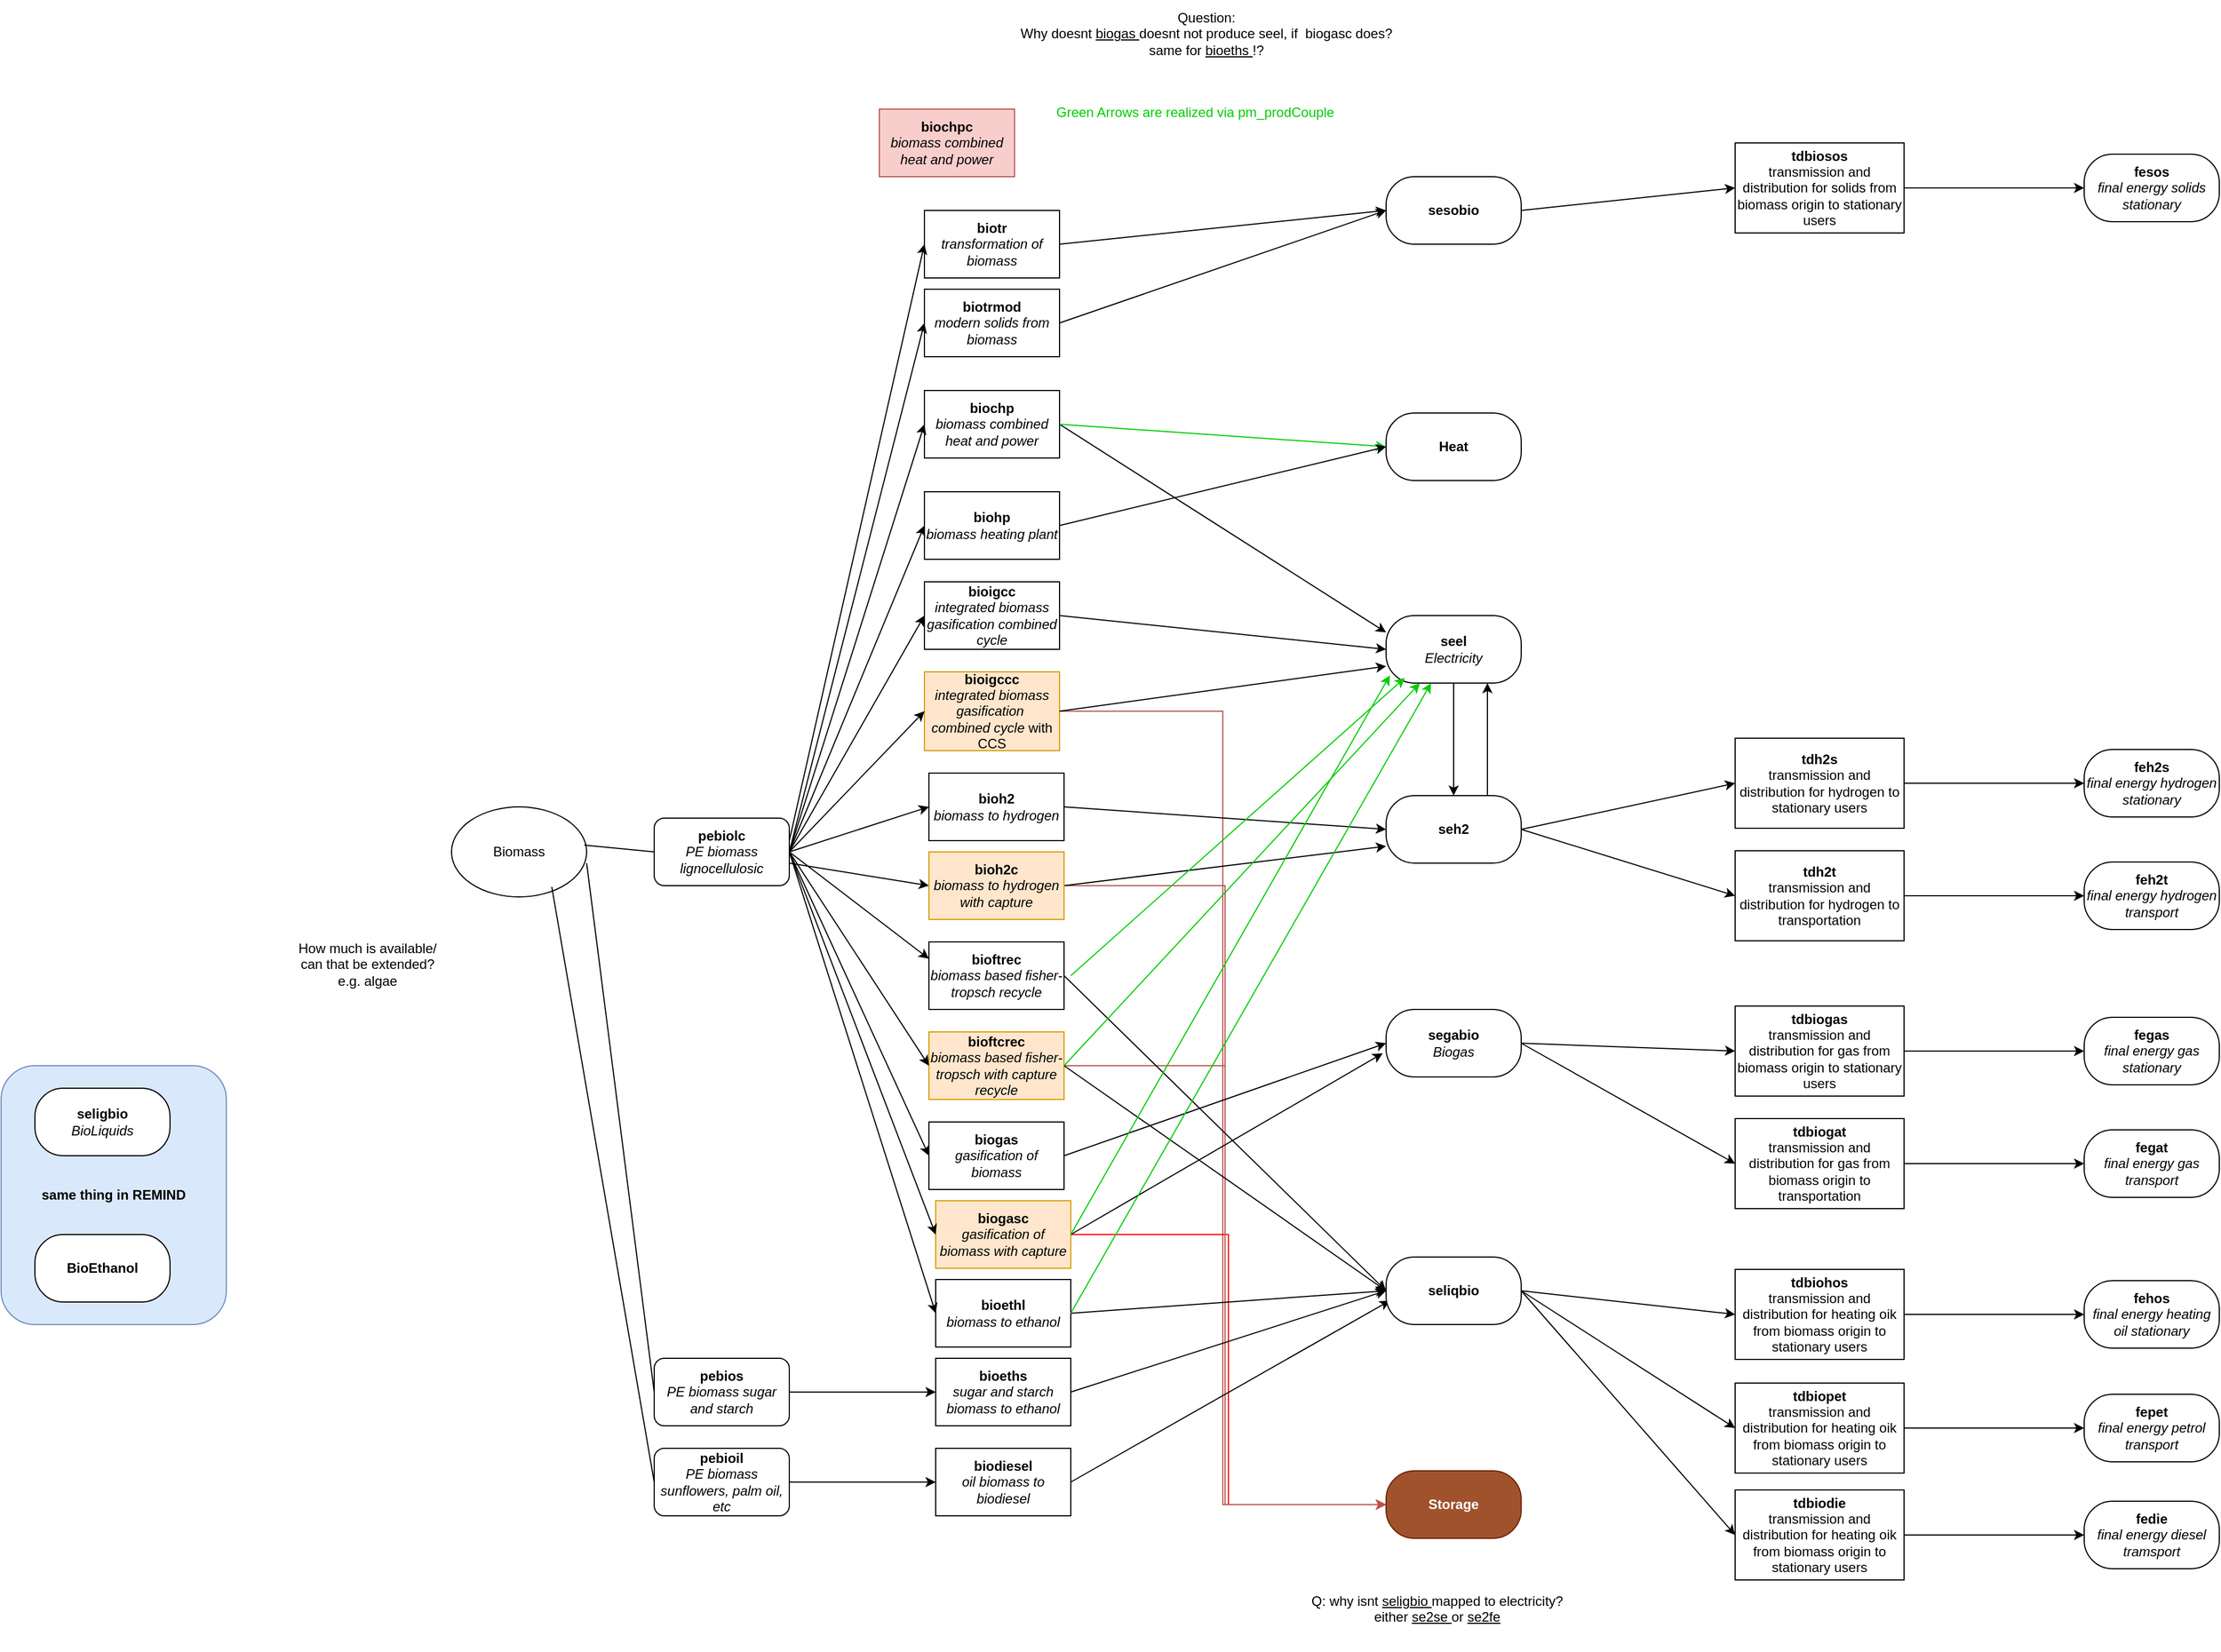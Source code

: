 <mxfile version="26.0.10">
  <diagram name="Page-1" id="eDV8SX7Py_5U0qgdYviv">
    <mxGraphModel dx="2420" dy="1998" grid="1" gridSize="10" guides="1" tooltips="1" connect="1" arrows="1" fold="1" page="1" pageScale="1" pageWidth="827" pageHeight="1169" math="0" shadow="0">
      <root>
        <mxCell id="0" />
        <mxCell id="1" parent="0" />
        <mxCell id="kA_MEhKZ3YkUK80qGbSi-11" value="&lt;div&gt;How much is available/&lt;/div&gt;&lt;div&gt;can that be extended?&lt;/div&gt;&lt;div&gt;e.g. algae&lt;br&gt;&lt;/div&gt;" style="text;html=1;align=center;verticalAlign=middle;resizable=0;points=[];autosize=1;strokeColor=none;fillColor=none;" parent="1" vertex="1">
          <mxGeometry x="-280" y="620" width="150" height="60" as="geometry" />
        </mxCell>
        <mxCell id="CYeb9MCEzgAZB4m-Lx6s-2" value="Biomass" style="ellipse;whiteSpace=wrap;html=1;" parent="1" vertex="1">
          <mxGeometry x="-130" y="510" width="120" height="80" as="geometry" />
        </mxCell>
        <mxCell id="CYeb9MCEzgAZB4m-Lx6s-3" value="&lt;div&gt;&lt;b&gt;biochp&lt;/b&gt;&lt;/div&gt;&lt;div&gt;&lt;i&gt;biomass combined heat and power&lt;b&gt;&lt;br&gt;&lt;/b&gt;&lt;/i&gt;&lt;/div&gt;" style="rounded=0;whiteSpace=wrap;html=1;" parent="1" vertex="1">
          <mxGeometry x="290" y="140" width="120" height="60" as="geometry" />
        </mxCell>
        <mxCell id="CYeb9MCEzgAZB4m-Lx6s-4" value="&lt;div&gt;&lt;b&gt;seel&lt;/b&gt;&lt;/div&gt;&lt;div&gt;&lt;i&gt;Electricity&lt;b&gt;&lt;br&gt;&lt;/b&gt;&lt;/i&gt;&lt;/div&gt;" style="rounded=1;whiteSpace=wrap;html=1;arcSize=42;" parent="1" vertex="1">
          <mxGeometry x="700" y="340" width="120" height="60" as="geometry" />
        </mxCell>
        <mxCell id="CYeb9MCEzgAZB4m-Lx6s-5" value="&lt;b&gt;Heat&lt;/b&gt;" style="rounded=1;whiteSpace=wrap;html=1;arcSize=42;" parent="1" vertex="1">
          <mxGeometry x="700" y="160" width="120" height="60" as="geometry" />
        </mxCell>
        <mxCell id="CYeb9MCEzgAZB4m-Lx6s-6" value="&lt;div&gt;&lt;b&gt;biohp&lt;/b&gt;&lt;/div&gt;&lt;div&gt;&lt;i&gt;biomass heating plant&lt;b&gt;&lt;br&gt;&lt;/b&gt;&lt;/i&gt;&lt;/div&gt;" style="rounded=0;whiteSpace=wrap;html=1;" parent="1" vertex="1">
          <mxGeometry x="290" y="230" width="120" height="60" as="geometry" />
        </mxCell>
        <mxCell id="CYeb9MCEzgAZB4m-Lx6s-7" value="&lt;div&gt;&lt;b&gt;bioigcc&lt;/b&gt;&lt;/div&gt;&lt;div&gt;&lt;i&gt;integrated biomass gasification combined cycle&lt;b&gt;&lt;br&gt;&lt;/b&gt;&lt;/i&gt;&lt;/div&gt;" style="rounded=0;whiteSpace=wrap;html=1;" parent="1" vertex="1">
          <mxGeometry x="290" y="310" width="120" height="60" as="geometry" />
        </mxCell>
        <mxCell id="CYeb9MCEzgAZB4m-Lx6s-36" style="edgeStyle=orthogonalEdgeStyle;rounded=0;orthogonalLoop=1;jettySize=auto;html=1;entryX=0;entryY=0.5;entryDx=0;entryDy=0;fillColor=#f8cecc;strokeColor=#b85450;" parent="1" source="CYeb9MCEzgAZB4m-Lx6s-8" target="CYeb9MCEzgAZB4m-Lx6s-23" edge="1">
          <mxGeometry relative="1" as="geometry" />
        </mxCell>
        <mxCell id="CYeb9MCEzgAZB4m-Lx6s-8" value="&lt;div&gt;&lt;b&gt;bioigccc&lt;/b&gt;&lt;/div&gt;&lt;div&gt;&lt;i&gt;integrated biomass gasification&amp;nbsp; combined cycle&lt;b&gt; &lt;/b&gt;&lt;/i&gt;with CCS&lt;i&gt;&lt;b&gt;&lt;br&gt;&lt;/b&gt;&lt;/i&gt;&lt;/div&gt;" style="rounded=0;whiteSpace=wrap;html=1;fillColor=#ffe6cc;strokeColor=#d79b00;" parent="1" vertex="1">
          <mxGeometry x="290" y="390" width="120" height="70" as="geometry" />
        </mxCell>
        <mxCell id="CYeb9MCEzgAZB4m-Lx6s-9" value="&lt;div&gt;&lt;b&gt;biogas&lt;/b&gt;&lt;/div&gt;&lt;div&gt;&lt;i&gt;gasification of biomass &lt;/i&gt;&lt;i&gt;&lt;b&gt;&lt;br&gt;&lt;/b&gt;&lt;/i&gt;&lt;/div&gt;" style="rounded=0;whiteSpace=wrap;html=1;" parent="1" vertex="1">
          <mxGeometry x="294" y="790" width="120" height="60" as="geometry" />
        </mxCell>
        <mxCell id="CYeb9MCEzgAZB4m-Lx6s-39" style="edgeStyle=orthogonalEdgeStyle;rounded=0;orthogonalLoop=1;jettySize=auto;html=1;entryX=0;entryY=0.5;entryDx=0;entryDy=0;fillColor=#f8cecc;strokeColor=#b85450;" parent="1" source="CYeb9MCEzgAZB4m-Lx6s-15" target="CYeb9MCEzgAZB4m-Lx6s-23" edge="1">
          <mxGeometry relative="1" as="geometry" />
        </mxCell>
        <mxCell id="iEI0yCXBp9q3wTznUn6e-35" style="edgeStyle=orthogonalEdgeStyle;rounded=0;orthogonalLoop=1;jettySize=auto;html=1;entryX=0;entryY=0.5;entryDx=0;entryDy=0;strokeColor=#FF0000;" edge="1" parent="1" source="CYeb9MCEzgAZB4m-Lx6s-10" target="CYeb9MCEzgAZB4m-Lx6s-23">
          <mxGeometry relative="1" as="geometry" />
        </mxCell>
        <mxCell id="CYeb9MCEzgAZB4m-Lx6s-10" value="&lt;div&gt;&lt;b&gt;biogasc&lt;/b&gt;&lt;/div&gt;&lt;div&gt;&lt;i&gt;gasification of biomass with capture&lt;b&gt;&lt;br&gt;&lt;/b&gt;&lt;/i&gt;&lt;/div&gt;" style="rounded=0;whiteSpace=wrap;html=1;fillColor=#ffe6cc;strokeColor=#d79b00;" parent="1" vertex="1">
          <mxGeometry x="300" y="860" width="120" height="60" as="geometry" />
        </mxCell>
        <mxCell id="CYeb9MCEzgAZB4m-Lx6s-11" value="&lt;div&gt;&lt;b&gt;bioftrec&lt;/b&gt;&lt;/div&gt;&lt;div&gt;&lt;i&gt;biomass based fisher-tropsch recycle&lt;b&gt;&lt;br&gt;&lt;/b&gt;&lt;/i&gt;&lt;/div&gt;" style="rounded=0;whiteSpace=wrap;html=1;" parent="1" vertex="1">
          <mxGeometry x="294" y="630" width="120" height="60" as="geometry" />
        </mxCell>
        <mxCell id="CYeb9MCEzgAZB4m-Lx6s-43" style="edgeStyle=orthogonalEdgeStyle;rounded=0;orthogonalLoop=1;jettySize=auto;html=1;entryX=0;entryY=0.5;entryDx=0;entryDy=0;fillColor=#f8cecc;strokeColor=#b85450;" parent="1" source="CYeb9MCEzgAZB4m-Lx6s-13" target="CYeb9MCEzgAZB4m-Lx6s-23" edge="1">
          <mxGeometry relative="1" as="geometry" />
        </mxCell>
        <mxCell id="CYeb9MCEzgAZB4m-Lx6s-13" value="&lt;div&gt;&lt;b&gt;bioftcrec&lt;/b&gt;&lt;/div&gt;&lt;div&gt;&lt;i&gt;biomass based fisher-tropsch with capture recycle&lt;b&gt;&lt;br&gt;&lt;/b&gt;&lt;/i&gt;&lt;/div&gt;" style="rounded=0;whiteSpace=wrap;html=1;fillColor=#ffe6cc;strokeColor=#d79b00;" parent="1" vertex="1">
          <mxGeometry x="294" y="710" width="120" height="60" as="geometry" />
        </mxCell>
        <mxCell id="CYeb9MCEzgAZB4m-Lx6s-14" value="&lt;div&gt;&lt;b&gt;bioh2&lt;/b&gt;&lt;/div&gt;&lt;div&gt;&lt;i&gt;biomass to hydrogen &lt;b&gt;&lt;br&gt;&lt;/b&gt;&lt;/i&gt;&lt;/div&gt;" style="rounded=0;whiteSpace=wrap;html=1;" parent="1" vertex="1">
          <mxGeometry x="294" y="480" width="120" height="60" as="geometry" />
        </mxCell>
        <mxCell id="CYeb9MCEzgAZB4m-Lx6s-45" style="edgeStyle=orthogonalEdgeStyle;rounded=0;orthogonalLoop=1;jettySize=auto;html=1;entryX=0;entryY=0.5;entryDx=0;entryDy=0;fillColor=#f8cecc;strokeColor=#b85450;" parent="1" source="CYeb9MCEzgAZB4m-Lx6s-15" target="CYeb9MCEzgAZB4m-Lx6s-23" edge="1">
          <mxGeometry relative="1" as="geometry" />
        </mxCell>
        <mxCell id="CYeb9MCEzgAZB4m-Lx6s-16" value="&lt;div&gt;&lt;b&gt;bioethl&lt;/b&gt;&lt;/div&gt;&lt;div&gt;&lt;i&gt;biomass to ethanol&lt;b&gt;&lt;br&gt;&lt;/b&gt;&lt;/i&gt;&lt;/div&gt;" style="rounded=0;whiteSpace=wrap;html=1;" parent="1" vertex="1">
          <mxGeometry x="300" y="930" width="120" height="60" as="geometry" />
        </mxCell>
        <mxCell id="CYeb9MCEzgAZB4m-Lx6s-17" value="&lt;div&gt;&lt;b&gt;bioeths&lt;/b&gt;&lt;/div&gt;&lt;div&gt;&lt;i&gt;sugar and starch biomass to ethanol&lt;b&gt;&lt;br&gt;&lt;/b&gt;&lt;/i&gt;&lt;/div&gt;" style="rounded=0;whiteSpace=wrap;html=1;" parent="1" vertex="1">
          <mxGeometry x="300" y="1000" width="120" height="60" as="geometry" />
        </mxCell>
        <mxCell id="CYeb9MCEzgAZB4m-Lx6s-18" value="&lt;div&gt;&lt;b&gt;biodiesel&lt;/b&gt;&lt;/div&gt;&lt;div&gt;&lt;i&gt;oil biomass to biodiesel&lt;b&gt;&lt;br&gt;&lt;/b&gt;&lt;/i&gt;&lt;/div&gt;" style="rounded=0;whiteSpace=wrap;html=1;" parent="1" vertex="1">
          <mxGeometry x="300" y="1080" width="120" height="60" as="geometry" />
        </mxCell>
        <mxCell id="CYeb9MCEzgAZB4m-Lx6s-19" value="&lt;div&gt;&lt;b&gt;segabio&lt;/b&gt;&lt;/div&gt;&lt;div&gt;&lt;i&gt;Biogas&lt;/i&gt;&lt;/div&gt;" style="rounded=1;whiteSpace=wrap;html=1;arcSize=42;" parent="1" vertex="1">
          <mxGeometry x="700" y="690" width="120" height="60" as="geometry" />
        </mxCell>
        <mxCell id="CYeb9MCEzgAZB4m-Lx6s-22" value="&lt;b&gt;seh2&lt;/b&gt;" style="rounded=1;whiteSpace=wrap;html=1;arcSize=42;" parent="1" vertex="1">
          <mxGeometry x="700" y="500" width="120" height="60" as="geometry" />
        </mxCell>
        <mxCell id="CYeb9MCEzgAZB4m-Lx6s-23" value="&lt;b&gt;Storage&lt;/b&gt;" style="rounded=1;whiteSpace=wrap;html=1;arcSize=42;fillColor=#a0522d;fontColor=#ffffff;strokeColor=#6D1F00;" parent="1" vertex="1">
          <mxGeometry x="700" y="1100" width="120" height="60" as="geometry" />
        </mxCell>
        <mxCell id="CYeb9MCEzgAZB4m-Lx6s-29" value="" style="endArrow=classic;html=1;rounded=0;exitX=1;exitY=0.5;exitDx=0;exitDy=0;entryX=0;entryY=0.25;entryDx=0;entryDy=0;" parent="1" source="CYeb9MCEzgAZB4m-Lx6s-3" target="CYeb9MCEzgAZB4m-Lx6s-4" edge="1">
          <mxGeometry width="50" height="50" relative="1" as="geometry">
            <mxPoint x="390" y="530" as="sourcePoint" />
            <mxPoint x="440" y="480" as="targetPoint" />
          </mxGeometry>
        </mxCell>
        <mxCell id="CYeb9MCEzgAZB4m-Lx6s-30" value="" style="endArrow=classic;html=1;rounded=0;entryX=0;entryY=0.5;entryDx=0;entryDy=0;exitX=1;exitY=0.5;exitDx=0;exitDy=0;strokeColor=#00CC00;" parent="1" source="CYeb9MCEzgAZB4m-Lx6s-3" target="CYeb9MCEzgAZB4m-Lx6s-5" edge="1">
          <mxGeometry width="50" height="50" relative="1" as="geometry">
            <mxPoint x="420" y="180" as="sourcePoint" />
            <mxPoint x="700" y="160" as="targetPoint" />
          </mxGeometry>
        </mxCell>
        <mxCell id="CYeb9MCEzgAZB4m-Lx6s-32" value="" style="endArrow=classic;html=1;rounded=0;entryX=0;entryY=0.5;entryDx=0;entryDy=0;exitX=1;exitY=0.5;exitDx=0;exitDy=0;" parent="1" source="CYeb9MCEzgAZB4m-Lx6s-6" target="CYeb9MCEzgAZB4m-Lx6s-5" edge="1">
          <mxGeometry width="50" height="50" relative="1" as="geometry">
            <mxPoint x="420" y="180" as="sourcePoint" />
            <mxPoint x="710" y="310" as="targetPoint" />
          </mxGeometry>
        </mxCell>
        <mxCell id="CYeb9MCEzgAZB4m-Lx6s-33" value="" style="endArrow=classic;html=1;rounded=0;entryX=0;entryY=0.5;entryDx=0;entryDy=0;exitX=1;exitY=0.5;exitDx=0;exitDy=0;" parent="1" target="CYeb9MCEzgAZB4m-Lx6s-4" edge="1">
          <mxGeometry width="50" height="50" relative="1" as="geometry">
            <mxPoint x="410" y="340" as="sourcePoint" />
            <mxPoint x="700" y="380" as="targetPoint" />
          </mxGeometry>
        </mxCell>
        <mxCell id="CYeb9MCEzgAZB4m-Lx6s-34" value="" style="endArrow=classic;html=1;rounded=0;entryX=0;entryY=0.75;entryDx=0;entryDy=0;exitX=1;exitY=0.5;exitDx=0;exitDy=0;" parent="1" source="CYeb9MCEzgAZB4m-Lx6s-8" edge="1" target="CYeb9MCEzgAZB4m-Lx6s-4">
          <mxGeometry width="50" height="50" relative="1" as="geometry">
            <mxPoint x="420" y="350" as="sourcePoint" />
            <mxPoint x="700" y="175" as="targetPoint" />
          </mxGeometry>
        </mxCell>
        <mxCell id="CYeb9MCEzgAZB4m-Lx6s-37" value="" style="endArrow=classic;html=1;rounded=0;entryX=0;entryY=0.5;entryDx=0;entryDy=0;exitX=1;exitY=0.5;exitDx=0;exitDy=0;" parent="1" source="CYeb9MCEzgAZB4m-Lx6s-9" target="CYeb9MCEzgAZB4m-Lx6s-19" edge="1">
          <mxGeometry width="50" height="50" relative="1" as="geometry">
            <mxPoint x="420" y="435" as="sourcePoint" />
            <mxPoint x="710" y="185" as="targetPoint" />
          </mxGeometry>
        </mxCell>
        <mxCell id="CYeb9MCEzgAZB4m-Lx6s-38" value="" style="endArrow=classic;html=1;rounded=0;exitX=1;exitY=0.5;exitDx=0;exitDy=0;entryX=-0.025;entryY=0.65;entryDx=0;entryDy=0;entryPerimeter=0;" parent="1" source="CYeb9MCEzgAZB4m-Lx6s-10" target="CYeb9MCEzgAZB4m-Lx6s-19" edge="1">
          <mxGeometry width="50" height="50" relative="1" as="geometry">
            <mxPoint x="420" y="510" as="sourcePoint" />
            <mxPoint x="620" y="570" as="targetPoint" />
          </mxGeometry>
        </mxCell>
        <mxCell id="CYeb9MCEzgAZB4m-Lx6s-41" value="" style="endArrow=classic;html=1;rounded=0;entryX=0;entryY=0.5;entryDx=0;entryDy=0;exitX=1;exitY=0.5;exitDx=0;exitDy=0;" parent="1" source="CYeb9MCEzgAZB4m-Lx6s-11" target="iEI0yCXBp9q3wTznUn6e-5" edge="1">
          <mxGeometry width="50" height="50" relative="1" as="geometry">
            <mxPoint x="420" y="670" as="sourcePoint" />
            <mxPoint x="690" y="870" as="targetPoint" />
          </mxGeometry>
        </mxCell>
        <mxCell id="CYeb9MCEzgAZB4m-Lx6s-42" value="" style="endArrow=classic;html=1;rounded=0;exitX=1;exitY=0.5;exitDx=0;exitDy=0;entryX=0;entryY=0.5;entryDx=0;entryDy=0;" parent="1" source="CYeb9MCEzgAZB4m-Lx6s-13" edge="1" target="iEI0yCXBp9q3wTznUn6e-5">
          <mxGeometry width="50" height="50" relative="1" as="geometry">
            <mxPoint x="424" y="670" as="sourcePoint" />
            <mxPoint x="690" y="850" as="targetPoint" />
          </mxGeometry>
        </mxCell>
        <mxCell id="CYeb9MCEzgAZB4m-Lx6s-44" value="" style="endArrow=classic;html=1;rounded=0;exitX=1;exitY=0.5;exitDx=0;exitDy=0;entryX=0;entryY=0.5;entryDx=0;entryDy=0;" parent="1" source="CYeb9MCEzgAZB4m-Lx6s-14" target="CYeb9MCEzgAZB4m-Lx6s-22" edge="1">
          <mxGeometry width="50" height="50" relative="1" as="geometry">
            <mxPoint x="390" y="770" as="sourcePoint" />
            <mxPoint x="440" y="720" as="targetPoint" />
          </mxGeometry>
        </mxCell>
        <mxCell id="CYeb9MCEzgAZB4m-Lx6s-46" value="" style="endArrow=classic;html=1;rounded=0;exitX=1;exitY=0.5;exitDx=0;exitDy=0;entryX=0;entryY=0.5;entryDx=0;entryDy=0;" parent="1" source="CYeb9MCEzgAZB4m-Lx6s-16" target="iEI0yCXBp9q3wTznUn6e-5" edge="1">
          <mxGeometry width="50" height="50" relative="1" as="geometry">
            <mxPoint x="440" y="970" as="sourcePoint" />
            <mxPoint x="690" y="980" as="targetPoint" />
          </mxGeometry>
        </mxCell>
        <mxCell id="CYeb9MCEzgAZB4m-Lx6s-47" value="" style="endArrow=classic;html=1;rounded=0;exitX=1;exitY=0.5;exitDx=0;exitDy=0;entryX=0;entryY=0.5;entryDx=0;entryDy=0;" parent="1" source="CYeb9MCEzgAZB4m-Lx6s-17" target="iEI0yCXBp9q3wTznUn6e-5" edge="1">
          <mxGeometry width="50" height="50" relative="1" as="geometry">
            <mxPoint x="430" y="970" as="sourcePoint" />
            <mxPoint x="690" y="980" as="targetPoint" />
          </mxGeometry>
        </mxCell>
        <mxCell id="CYeb9MCEzgAZB4m-Lx6s-48" value="" style="endArrow=classic;html=1;rounded=0;exitX=1;exitY=0.5;exitDx=0;exitDy=0;entryX=0.028;entryY=0.646;entryDx=0;entryDy=0;entryPerimeter=0;" parent="1" source="CYeb9MCEzgAZB4m-Lx6s-18" target="iEI0yCXBp9q3wTznUn6e-5" edge="1">
          <mxGeometry width="50" height="50" relative="1" as="geometry">
            <mxPoint x="440" y="1120" as="sourcePoint" />
            <mxPoint x="690" y="885" as="targetPoint" />
          </mxGeometry>
        </mxCell>
        <mxCell id="CYeb9MCEzgAZB4m-Lx6s-49" value="&lt;div&gt;&lt;b&gt;pebiolc&lt;/b&gt;&lt;/div&gt;&lt;div&gt;&lt;i&gt;PE biomass lignocellulosic&lt;/i&gt;&lt;br&gt;&lt;/div&gt;" style="rounded=1;whiteSpace=wrap;html=1;" parent="1" vertex="1">
          <mxGeometry x="50" y="520" width="120" height="60" as="geometry" />
        </mxCell>
        <mxCell id="CYeb9MCEzgAZB4m-Lx6s-50" value="&lt;div&gt;&lt;b&gt;pebios&lt;/b&gt;&lt;/div&gt;&lt;div&gt;&lt;i&gt;PE biomass sugar and starch&lt;/i&gt;&lt;br&gt;&lt;/div&gt;" style="rounded=1;whiteSpace=wrap;html=1;" parent="1" vertex="1">
          <mxGeometry x="50" y="1000" width="120" height="60" as="geometry" />
        </mxCell>
        <mxCell id="CYeb9MCEzgAZB4m-Lx6s-51" value="&lt;div&gt;&lt;b&gt;pebioil&lt;/b&gt;&lt;/div&gt;&lt;div&gt;&lt;i&gt;PE biomass sunflowers, palm oil, etc&lt;b&gt;&lt;br&gt;&lt;/b&gt;&lt;/i&gt;&lt;/div&gt;" style="rounded=1;whiteSpace=wrap;html=1;" parent="1" vertex="1">
          <mxGeometry x="50" y="1080" width="120" height="60" as="geometry" />
        </mxCell>
        <mxCell id="CYeb9MCEzgAZB4m-Lx6s-52" value="" style="endArrow=none;html=1;rounded=0;entryX=0;entryY=0.5;entryDx=0;entryDy=0;exitX=0.983;exitY=0.425;exitDx=0;exitDy=0;exitPerimeter=0;" parent="1" source="CYeb9MCEzgAZB4m-Lx6s-2" target="CYeb9MCEzgAZB4m-Lx6s-49" edge="1">
          <mxGeometry width="50" height="50" relative="1" as="geometry">
            <mxPoint x="390" y="680" as="sourcePoint" />
            <mxPoint x="440" y="630" as="targetPoint" />
          </mxGeometry>
        </mxCell>
        <mxCell id="CYeb9MCEzgAZB4m-Lx6s-53" value="" style="endArrow=none;html=1;rounded=0;entryX=0;entryY=0.5;entryDx=0;entryDy=0;exitX=0.742;exitY=0.888;exitDx=0;exitDy=0;exitPerimeter=0;" parent="1" source="CYeb9MCEzgAZB4m-Lx6s-2" target="CYeb9MCEzgAZB4m-Lx6s-51" edge="1">
          <mxGeometry width="50" height="50" relative="1" as="geometry">
            <mxPoint x="-18" y="532" as="sourcePoint" />
            <mxPoint x="50" y="470" as="targetPoint" />
          </mxGeometry>
        </mxCell>
        <mxCell id="CYeb9MCEzgAZB4m-Lx6s-54" value="" style="endArrow=none;html=1;rounded=0;entryX=0;entryY=0.5;entryDx=0;entryDy=0;exitX=1;exitY=0.625;exitDx=0;exitDy=0;exitPerimeter=0;" parent="1" source="CYeb9MCEzgAZB4m-Lx6s-2" target="CYeb9MCEzgAZB4m-Lx6s-50" edge="1">
          <mxGeometry width="50" height="50" relative="1" as="geometry">
            <mxPoint x="-18" y="588" as="sourcePoint" />
            <mxPoint x="50" y="700" as="targetPoint" />
          </mxGeometry>
        </mxCell>
        <mxCell id="CYeb9MCEzgAZB4m-Lx6s-55" value="&lt;div&gt;&lt;b&gt;biochpc&lt;/b&gt;&lt;/div&gt;&lt;div&gt;&lt;i&gt;biomass combined heat and power&lt;b&gt;&lt;br&gt;&lt;/b&gt;&lt;/i&gt;&lt;/div&gt;" style="rounded=0;whiteSpace=wrap;html=1;fillColor=#f8cecc;strokeColor=#b85450;" parent="1" vertex="1">
          <mxGeometry x="250" y="-110" width="120" height="60" as="geometry" />
        </mxCell>
        <mxCell id="nlddj8-GDozJLYV9yzYq-3" value="" style="endArrow=classic;html=1;rounded=0;exitX=1;exitY=0.5;exitDx=0;exitDy=0;entryX=0;entryY=0.5;entryDx=0;entryDy=0;" parent="1" source="CYeb9MCEzgAZB4m-Lx6s-50" target="CYeb9MCEzgAZB4m-Lx6s-17" edge="1">
          <mxGeometry width="50" height="50" relative="1" as="geometry">
            <mxPoint x="540" y="810" as="sourcePoint" />
            <mxPoint x="590" y="760" as="targetPoint" />
          </mxGeometry>
        </mxCell>
        <mxCell id="nlddj8-GDozJLYV9yzYq-4" value="" style="endArrow=classic;html=1;rounded=0;exitX=1;exitY=0.5;exitDx=0;exitDy=0;entryX=0;entryY=0.5;entryDx=0;entryDy=0;" parent="1" source="CYeb9MCEzgAZB4m-Lx6s-51" target="CYeb9MCEzgAZB4m-Lx6s-18" edge="1">
          <mxGeometry width="50" height="50" relative="1" as="geometry">
            <mxPoint x="540" y="810" as="sourcePoint" />
            <mxPoint x="590" y="760" as="targetPoint" />
          </mxGeometry>
        </mxCell>
        <mxCell id="nlddj8-GDozJLYV9yzYq-5" value="" style="endArrow=classic;html=1;rounded=0;exitX=1;exitY=0.5;exitDx=0;exitDy=0;entryX=0;entryY=0.5;entryDx=0;entryDy=0;" parent="1" source="CYeb9MCEzgAZB4m-Lx6s-49" target="CYeb9MCEzgAZB4m-Lx6s-10" edge="1">
          <mxGeometry width="50" height="50" relative="1" as="geometry">
            <mxPoint x="540" y="510" as="sourcePoint" />
            <mxPoint x="590" y="460" as="targetPoint" />
          </mxGeometry>
        </mxCell>
        <mxCell id="nlddj8-GDozJLYV9yzYq-6" value="" style="endArrow=classic;html=1;rounded=0;exitX=1;exitY=0.5;exitDx=0;exitDy=0;entryX=0;entryY=0.5;entryDx=0;entryDy=0;" parent="1" target="CYeb9MCEzgAZB4m-Lx6s-3" edge="1">
          <mxGeometry width="50" height="50" relative="1" as="geometry">
            <mxPoint x="170" y="550" as="sourcePoint" />
            <mxPoint x="290" y="580" as="targetPoint" />
          </mxGeometry>
        </mxCell>
        <mxCell id="nlddj8-GDozJLYV9yzYq-7" value="" style="endArrow=classic;html=1;rounded=0;entryX=0;entryY=0.5;entryDx=0;entryDy=0;" parent="1" target="CYeb9MCEzgAZB4m-Lx6s-6" edge="1">
          <mxGeometry width="50" height="50" relative="1" as="geometry">
            <mxPoint x="170" y="550" as="sourcePoint" />
            <mxPoint x="280" y="260" as="targetPoint" />
          </mxGeometry>
        </mxCell>
        <mxCell id="nlddj8-GDozJLYV9yzYq-8" value="" style="endArrow=classic;html=1;rounded=0;exitX=1;exitY=0.5;exitDx=0;exitDy=0;entryX=0;entryY=0.5;entryDx=0;entryDy=0;" parent="1" source="CYeb9MCEzgAZB4m-Lx6s-49" target="CYeb9MCEzgAZB4m-Lx6s-7" edge="1">
          <mxGeometry width="50" height="50" relative="1" as="geometry">
            <mxPoint x="190" y="570" as="sourcePoint" />
            <mxPoint x="300" y="270" as="targetPoint" />
          </mxGeometry>
        </mxCell>
        <mxCell id="nlddj8-GDozJLYV9yzYq-9" value="" style="endArrow=classic;html=1;rounded=0;exitX=1;exitY=0.5;exitDx=0;exitDy=0;entryX=0;entryY=0.5;entryDx=0;entryDy=0;" parent="1" source="CYeb9MCEzgAZB4m-Lx6s-49" target="CYeb9MCEzgAZB4m-Lx6s-8" edge="1">
          <mxGeometry width="50" height="50" relative="1" as="geometry">
            <mxPoint x="180" y="560" as="sourcePoint" />
            <mxPoint x="300" y="350" as="targetPoint" />
          </mxGeometry>
        </mxCell>
        <mxCell id="nlddj8-GDozJLYV9yzYq-10" value="" style="endArrow=classic;html=1;rounded=0;exitX=1;exitY=0.5;exitDx=0;exitDy=0;entryX=0;entryY=0.5;entryDx=0;entryDy=0;" parent="1" source="CYeb9MCEzgAZB4m-Lx6s-49" target="CYeb9MCEzgAZB4m-Lx6s-9" edge="1">
          <mxGeometry width="50" height="50" relative="1" as="geometry">
            <mxPoint x="180" y="560" as="sourcePoint" />
            <mxPoint x="300" y="435" as="targetPoint" />
          </mxGeometry>
        </mxCell>
        <mxCell id="nlddj8-GDozJLYV9yzYq-11" value="" style="endArrow=classic;html=1;rounded=0;entryX=0;entryY=0.25;entryDx=0;entryDy=0;" parent="1" target="CYeb9MCEzgAZB4m-Lx6s-11" edge="1">
          <mxGeometry width="50" height="50" relative="1" as="geometry">
            <mxPoint x="170" y="550" as="sourcePoint" />
            <mxPoint x="300" y="510" as="targetPoint" />
          </mxGeometry>
        </mxCell>
        <mxCell id="nlddj8-GDozJLYV9yzYq-12" value="" style="endArrow=classic;html=1;rounded=0;entryX=0;entryY=0.5;entryDx=0;entryDy=0;" parent="1" target="CYeb9MCEzgAZB4m-Lx6s-13" edge="1">
          <mxGeometry width="50" height="50" relative="1" as="geometry">
            <mxPoint x="170" y="550" as="sourcePoint" />
            <mxPoint x="294" y="645" as="targetPoint" />
          </mxGeometry>
        </mxCell>
        <mxCell id="nlddj8-GDozJLYV9yzYq-13" value="" style="endArrow=classic;html=1;rounded=0;entryX=0;entryY=0.5;entryDx=0;entryDy=0;exitX=1;exitY=0.5;exitDx=0;exitDy=0;" parent="1" source="CYeb9MCEzgAZB4m-Lx6s-49" target="CYeb9MCEzgAZB4m-Lx6s-14" edge="1">
          <mxGeometry width="50" height="50" relative="1" as="geometry">
            <mxPoint x="180" y="560" as="sourcePoint" />
            <mxPoint x="304" y="750" as="targetPoint" />
          </mxGeometry>
        </mxCell>
        <mxCell id="nlddj8-GDozJLYV9yzYq-14" value="" style="endArrow=classic;html=1;rounded=0;entryX=0;entryY=0.5;entryDx=0;entryDy=0;exitX=1;exitY=0.667;exitDx=0;exitDy=0;exitPerimeter=0;" parent="1" source="CYeb9MCEzgAZB4m-Lx6s-49" target="CYeb9MCEzgAZB4m-Lx6s-15" edge="1">
          <mxGeometry width="50" height="50" relative="1" as="geometry">
            <mxPoint x="180" y="560" as="sourcePoint" />
            <mxPoint x="310" y="830" as="targetPoint" />
          </mxGeometry>
        </mxCell>
        <mxCell id="nlddj8-GDozJLYV9yzYq-15" value="" style="endArrow=classic;html=1;rounded=0;entryX=0;entryY=0.5;entryDx=0;entryDy=0;" parent="1" target="CYeb9MCEzgAZB4m-Lx6s-16" edge="1">
          <mxGeometry width="50" height="50" relative="1" as="geometry">
            <mxPoint x="170" y="550" as="sourcePoint" />
            <mxPoint x="310" y="900" as="targetPoint" />
          </mxGeometry>
        </mxCell>
        <mxCell id="nlddj8-GDozJLYV9yzYq-16" value="" style="endArrow=classic;html=1;rounded=0;entryX=0;entryY=0.75;entryDx=0;entryDy=0;exitX=1;exitY=0.5;exitDx=0;exitDy=0;" parent="1" source="CYeb9MCEzgAZB4m-Lx6s-15" target="CYeb9MCEzgAZB4m-Lx6s-22" edge="1">
          <mxGeometry width="50" height="50" relative="1" as="geometry">
            <mxPoint x="430" y="890" as="sourcePoint" />
            <mxPoint x="700" y="760" as="targetPoint" />
          </mxGeometry>
        </mxCell>
        <mxCell id="iEI0yCXBp9q3wTznUn6e-1" value="same thing in REMIND" style="rounded=1;whiteSpace=wrap;html=1;fontStyle=1;fillColor=#dae8fc;strokeColor=#6c8ebf;" vertex="1" parent="1">
          <mxGeometry x="-530" y="740" width="200" height="230" as="geometry" />
        </mxCell>
        <mxCell id="iEI0yCXBp9q3wTznUn6e-2" value="&lt;b&gt;BioEthanol&lt;/b&gt;" style="rounded=1;whiteSpace=wrap;html=1;arcSize=42;" vertex="1" parent="1">
          <mxGeometry x="-500" y="890" width="120" height="60" as="geometry" />
        </mxCell>
        <mxCell id="iEI0yCXBp9q3wTznUn6e-3" value="&lt;b&gt;seligbio&lt;/b&gt;&lt;div&gt;&lt;i&gt;BioLiquids&lt;/i&gt;&lt;/div&gt;" style="rounded=1;whiteSpace=wrap;html=1;arcSize=42;" vertex="1" parent="1">
          <mxGeometry x="-500" y="760" width="120" height="60" as="geometry" />
        </mxCell>
        <mxCell id="iEI0yCXBp9q3wTznUn6e-5" value="&lt;b&gt;seliqbio&lt;/b&gt;" style="rounded=1;whiteSpace=wrap;html=1;arcSize=42;" vertex="1" parent="1">
          <mxGeometry x="700" y="910" width="120" height="60" as="geometry" />
        </mxCell>
        <mxCell id="iEI0yCXBp9q3wTznUn6e-6" value="&lt;b&gt;sesobio&lt;/b&gt;" style="rounded=1;whiteSpace=wrap;html=1;arcSize=42;" vertex="1" parent="1">
          <mxGeometry x="700" y="-50" width="120" height="60" as="geometry" />
        </mxCell>
        <mxCell id="iEI0yCXBp9q3wTznUn6e-7" value="&lt;div&gt;&lt;b&gt;biotr&lt;/b&gt;&lt;/div&gt;&lt;div&gt;&lt;i&gt;transformation of biomass&lt;b&gt;&lt;br&gt;&lt;/b&gt;&lt;/i&gt;&lt;/div&gt;" style="rounded=0;whiteSpace=wrap;html=1;" vertex="1" parent="1">
          <mxGeometry x="290" y="-20" width="120" height="60" as="geometry" />
        </mxCell>
        <mxCell id="iEI0yCXBp9q3wTznUn6e-9" value="&lt;div&gt;&lt;b&gt;biotrmod&lt;/b&gt;&lt;/div&gt;&lt;div&gt;&lt;i&gt;modern solids from biomass&lt;b&gt;&lt;br&gt;&lt;/b&gt;&lt;/i&gt;&lt;/div&gt;" style="rounded=0;whiteSpace=wrap;html=1;" vertex="1" parent="1">
          <mxGeometry x="290" y="50" width="120" height="60" as="geometry" />
        </mxCell>
        <mxCell id="iEI0yCXBp9q3wTznUn6e-10" value="" style="endArrow=classic;html=1;rounded=0;entryX=0;entryY=0.5;entryDx=0;entryDy=0;" edge="1" parent="1" target="iEI0yCXBp9q3wTznUn6e-9">
          <mxGeometry width="50" height="50" relative="1" as="geometry">
            <mxPoint x="170" y="550" as="sourcePoint" />
            <mxPoint x="300" y="180" as="targetPoint" />
          </mxGeometry>
        </mxCell>
        <mxCell id="iEI0yCXBp9q3wTznUn6e-11" value="" style="endArrow=classic;html=1;rounded=0;entryX=0;entryY=0.5;entryDx=0;entryDy=0;" edge="1" parent="1" target="iEI0yCXBp9q3wTznUn6e-7">
          <mxGeometry width="50" height="50" relative="1" as="geometry">
            <mxPoint x="170" y="540" as="sourcePoint" />
            <mxPoint x="300" y="90" as="targetPoint" />
          </mxGeometry>
        </mxCell>
        <mxCell id="iEI0yCXBp9q3wTznUn6e-12" value="" style="endArrow=classic;html=1;rounded=0;exitX=1;exitY=0.5;exitDx=0;exitDy=0;entryX=0;entryY=0.5;entryDx=0;entryDy=0;" edge="1" parent="1" source="iEI0yCXBp9q3wTznUn6e-9" target="iEI0yCXBp9q3wTznUn6e-6">
          <mxGeometry width="50" height="50" relative="1" as="geometry">
            <mxPoint x="200" y="260" as="sourcePoint" />
            <mxPoint x="250" y="210" as="targetPoint" />
          </mxGeometry>
        </mxCell>
        <mxCell id="iEI0yCXBp9q3wTznUn6e-13" value="" style="endArrow=classic;html=1;rounded=0;exitX=1;exitY=0.5;exitDx=0;exitDy=0;entryX=0;entryY=0.5;entryDx=0;entryDy=0;" edge="1" parent="1" source="iEI0yCXBp9q3wTznUn6e-7" target="iEI0yCXBp9q3wTznUn6e-6">
          <mxGeometry width="50" height="50" relative="1" as="geometry">
            <mxPoint x="420" y="90" as="sourcePoint" />
            <mxPoint x="690" y="60" as="targetPoint" />
          </mxGeometry>
        </mxCell>
        <mxCell id="iEI0yCXBp9q3wTznUn6e-14" value="" style="endArrow=classic;html=1;rounded=0;entryX=0.139;entryY=0.922;entryDx=0;entryDy=0;strokeColor=#00CC00;entryPerimeter=0;" edge="1" parent="1" target="CYeb9MCEzgAZB4m-Lx6s-4">
          <mxGeometry width="50" height="50" relative="1" as="geometry">
            <mxPoint x="420" y="660" as="sourcePoint" />
            <mxPoint x="710" y="310" as="targetPoint" />
          </mxGeometry>
        </mxCell>
        <mxCell id="iEI0yCXBp9q3wTznUn6e-15" style="edgeStyle=orthogonalEdgeStyle;rounded=0;orthogonalLoop=1;jettySize=auto;html=1;exitX=0.5;exitY=1;exitDx=0;exitDy=0;" edge="1" parent="1" source="CYeb9MCEzgAZB4m-Lx6s-4" target="CYeb9MCEzgAZB4m-Lx6s-4">
          <mxGeometry relative="1" as="geometry" />
        </mxCell>
        <mxCell id="iEI0yCXBp9q3wTznUn6e-16" value="" style="endArrow=classic;html=1;rounded=0;entryX=0.25;entryY=1;entryDx=0;entryDy=0;strokeColor=#00CC00;exitX=1;exitY=0.5;exitDx=0;exitDy=0;" edge="1" parent="1" source="CYeb9MCEzgAZB4m-Lx6s-13" target="CYeb9MCEzgAZB4m-Lx6s-4">
          <mxGeometry width="50" height="50" relative="1" as="geometry">
            <mxPoint x="430" y="670" as="sourcePoint" />
            <mxPoint x="717" y="435" as="targetPoint" />
          </mxGeometry>
        </mxCell>
        <mxCell id="iEI0yCXBp9q3wTznUn6e-17" value="" style="endArrow=classic;html=1;rounded=0;strokeColor=#00CC00;exitX=1;exitY=0.5;exitDx=0;exitDy=0;entryX=0.333;entryY=1;entryDx=0;entryDy=0;entryPerimeter=0;" edge="1" parent="1" source="CYeb9MCEzgAZB4m-Lx6s-16" target="CYeb9MCEzgAZB4m-Lx6s-4">
          <mxGeometry width="50" height="50" relative="1" as="geometry">
            <mxPoint x="424" y="750" as="sourcePoint" />
            <mxPoint x="720" y="440" as="targetPoint" />
          </mxGeometry>
        </mxCell>
        <mxCell id="iEI0yCXBp9q3wTznUn6e-18" value="" style="endArrow=classic;html=1;rounded=0;entryX=0.028;entryY=0.885;entryDx=0;entryDy=0;strokeColor=#00CC00;entryPerimeter=0;exitX=1;exitY=0.5;exitDx=0;exitDy=0;" edge="1" parent="1" source="CYeb9MCEzgAZB4m-Lx6s-10" target="CYeb9MCEzgAZB4m-Lx6s-4">
          <mxGeometry width="50" height="50" relative="1" as="geometry">
            <mxPoint x="430" y="670" as="sourcePoint" />
            <mxPoint x="717" y="435" as="targetPoint" />
          </mxGeometry>
        </mxCell>
        <mxCell id="iEI0yCXBp9q3wTznUn6e-19" value="Question: &lt;br&gt;&lt;div&gt;Why doesnt &lt;u&gt;biogas &lt;/u&gt;doesnt not produce seel, if&amp;nbsp; biogasc does?&lt;/div&gt;&lt;div&gt;same for &lt;u&gt;bioeths &lt;/u&gt;!?&lt;br&gt;&lt;/div&gt;" style="text;html=1;align=center;verticalAlign=middle;resizable=0;points=[];autosize=1;strokeColor=none;fillColor=none;" vertex="1" parent="1">
          <mxGeometry x="360" y="-207" width="360" height="60" as="geometry" />
        </mxCell>
        <mxCell id="iEI0yCXBp9q3wTznUn6e-20" value="&lt;div&gt;&lt;span style=&quot;color: rgb(0, 204, 0);&quot;&gt;Green Arrows are realized via pm_prodCouple&lt;/span&gt;&lt;/div&gt;" style="text;html=1;align=center;verticalAlign=middle;resizable=0;points=[];autosize=1;strokeColor=none;fillColor=none;" vertex="1" parent="1">
          <mxGeometry x="390" y="-122" width="280" height="30" as="geometry" />
        </mxCell>
        <mxCell id="iEI0yCXBp9q3wTznUn6e-21" value="&lt;div&gt;&lt;b&gt;tdbiohos&lt;/b&gt;&lt;/div&gt;transmission and distribution for heating oik from biomass origin to stationary users " style="rounded=0;whiteSpace=wrap;html=1;" vertex="1" parent="1">
          <mxGeometry x="1010" y="921" width="150" height="80" as="geometry" />
        </mxCell>
        <mxCell id="iEI0yCXBp9q3wTznUn6e-22" value="&lt;div&gt;&lt;b&gt;fehos&lt;/b&gt;&lt;/div&gt;&lt;div&gt;&lt;i&gt;final energy heating oil stationary&lt;b&gt;&lt;br&gt;&lt;/b&gt;&lt;/i&gt;&lt;/div&gt;" style="rounded=1;whiteSpace=wrap;html=1;arcSize=42;" vertex="1" parent="1">
          <mxGeometry x="1320" y="931" width="120" height="60" as="geometry" />
        </mxCell>
        <mxCell id="iEI0yCXBp9q3wTznUn6e-23" value="&lt;div&gt;&lt;b&gt;fepet&lt;/b&gt;&lt;/div&gt;&lt;div&gt;&lt;i&gt;final energy petrol transport&lt;br&gt;&lt;/i&gt;&lt;/div&gt;" style="rounded=1;whiteSpace=wrap;html=1;arcSize=42;" vertex="1" parent="1">
          <mxGeometry x="1320" y="1032" width="120" height="60" as="geometry" />
        </mxCell>
        <mxCell id="iEI0yCXBp9q3wTznUn6e-24" value="&lt;div&gt;&lt;b&gt;fedie&lt;/b&gt;&lt;/div&gt;&lt;div&gt;&lt;i&gt;final energy diesel tramsport&lt;b&gt;&lt;br&gt;&lt;/b&gt;&lt;/i&gt;&lt;/div&gt;" style="rounded=1;whiteSpace=wrap;html=1;arcSize=42;" vertex="1" parent="1">
          <mxGeometry x="1320" y="1127" width="120" height="60" as="geometry" />
        </mxCell>
        <mxCell id="iEI0yCXBp9q3wTznUn6e-25" value="&lt;div&gt;&lt;b&gt;tdbiopet&lt;/b&gt;&lt;/div&gt;transmission and distribution for heating oik from biomass origin to stationary users " style="rounded=0;whiteSpace=wrap;html=1;" vertex="1" parent="1">
          <mxGeometry x="1010" y="1022" width="150" height="80" as="geometry" />
        </mxCell>
        <mxCell id="iEI0yCXBp9q3wTznUn6e-26" value="&lt;div&gt;&lt;b&gt;tdbiodie&lt;/b&gt;&lt;/div&gt;transmission and distribution for heating oik from biomass origin to stationary users " style="rounded=0;whiteSpace=wrap;html=1;" vertex="1" parent="1">
          <mxGeometry x="1010" y="1117" width="150" height="80" as="geometry" />
        </mxCell>
        <mxCell id="iEI0yCXBp9q3wTznUn6e-27" value="" style="endArrow=classic;html=1;rounded=0;exitX=1;exitY=0.5;exitDx=0;exitDy=0;entryX=0;entryY=0.5;entryDx=0;entryDy=0;" edge="1" parent="1" source="iEI0yCXBp9q3wTznUn6e-5" target="iEI0yCXBp9q3wTznUn6e-21">
          <mxGeometry width="50" height="50" relative="1" as="geometry">
            <mxPoint x="690" y="870" as="sourcePoint" />
            <mxPoint x="740" y="820" as="targetPoint" />
          </mxGeometry>
        </mxCell>
        <mxCell id="iEI0yCXBp9q3wTznUn6e-28" value="" style="endArrow=classic;html=1;rounded=0;exitX=1;exitY=0.5;exitDx=0;exitDy=0;entryX=0;entryY=0.5;entryDx=0;entryDy=0;" edge="1" parent="1" source="iEI0yCXBp9q3wTznUn6e-5" target="iEI0yCXBp9q3wTznUn6e-26">
          <mxGeometry width="50" height="50" relative="1" as="geometry">
            <mxPoint x="830" y="950" as="sourcePoint" />
            <mxPoint x="1020" y="865" as="targetPoint" />
          </mxGeometry>
        </mxCell>
        <mxCell id="iEI0yCXBp9q3wTznUn6e-29" value="" style="endArrow=classic;html=1;rounded=0;exitX=1;exitY=0.5;exitDx=0;exitDy=0;entryX=0;entryY=0.5;entryDx=0;entryDy=0;" edge="1" parent="1" source="iEI0yCXBp9q3wTznUn6e-5" target="iEI0yCXBp9q3wTznUn6e-25">
          <mxGeometry width="50" height="50" relative="1" as="geometry">
            <mxPoint x="840" y="960" as="sourcePoint" />
            <mxPoint x="1030" y="875" as="targetPoint" />
          </mxGeometry>
        </mxCell>
        <mxCell id="iEI0yCXBp9q3wTznUn6e-30" value="" style="endArrow=classic;html=1;rounded=0;exitX=1;exitY=0.5;exitDx=0;exitDy=0;entryX=0;entryY=0.5;entryDx=0;entryDy=0;" edge="1" parent="1" source="iEI0yCXBp9q3wTznUn6e-21" target="iEI0yCXBp9q3wTznUn6e-22">
          <mxGeometry width="50" height="50" relative="1" as="geometry">
            <mxPoint x="830" y="1056" as="sourcePoint" />
            <mxPoint x="1020" y="971" as="targetPoint" />
          </mxGeometry>
        </mxCell>
        <mxCell id="iEI0yCXBp9q3wTznUn6e-31" value="" style="endArrow=classic;html=1;rounded=0;exitX=1;exitY=0.5;exitDx=0;exitDy=0;entryX=0;entryY=0.5;entryDx=0;entryDy=0;" edge="1" parent="1" source="iEI0yCXBp9q3wTznUn6e-25" target="iEI0yCXBp9q3wTznUn6e-23">
          <mxGeometry width="50" height="50" relative="1" as="geometry">
            <mxPoint x="1170" y="947" as="sourcePoint" />
            <mxPoint x="1330" y="947" as="targetPoint" />
          </mxGeometry>
        </mxCell>
        <mxCell id="iEI0yCXBp9q3wTznUn6e-32" value="" style="endArrow=classic;html=1;rounded=0;exitX=1;exitY=0.5;exitDx=0;exitDy=0;entryX=0;entryY=0.5;entryDx=0;entryDy=0;" edge="1" parent="1" source="iEI0yCXBp9q3wTznUn6e-26" target="iEI0yCXBp9q3wTznUn6e-24">
          <mxGeometry width="50" height="50" relative="1" as="geometry">
            <mxPoint x="1170" y="1057" as="sourcePoint" />
            <mxPoint x="1330" y="1057" as="targetPoint" />
          </mxGeometry>
        </mxCell>
        <mxCell id="iEI0yCXBp9q3wTznUn6e-33" value="&lt;div&gt;Q: why isnt &lt;u&gt;seligbio &lt;/u&gt;mapped to electricity?&lt;/div&gt;&lt;div&gt;either &lt;u&gt;se2se &lt;/u&gt;or &lt;u&gt;se2fe&lt;/u&gt;&lt;/div&gt;&lt;div&gt;&lt;u&gt;&lt;br&gt;&lt;/u&gt; &lt;/div&gt;" style="text;html=1;align=center;verticalAlign=middle;resizable=0;points=[];autosize=1;strokeColor=none;fillColor=none;" vertex="1" parent="1">
          <mxGeometry x="620" y="1200" width="250" height="60" as="geometry" />
        </mxCell>
        <mxCell id="CYeb9MCEzgAZB4m-Lx6s-15" value="&lt;div&gt;&lt;b&gt;bioh2c&lt;/b&gt;&lt;/div&gt;&lt;div&gt;&lt;i&gt;biomass to hydrogen with capture &lt;b&gt;&lt;br&gt;&lt;/b&gt;&lt;/i&gt;&lt;/div&gt;" style="rounded=0;whiteSpace=wrap;html=1;fillColor=#ffe6cc;strokeColor=#d79b00;" parent="1" vertex="1">
          <mxGeometry x="294" y="550" width="120" height="60" as="geometry" />
        </mxCell>
        <mxCell id="iEI0yCXBp9q3wTznUn6e-36" value="" style="endArrow=classic;html=1;rounded=0;exitX=0.75;exitY=0;exitDx=0;exitDy=0;entryX=0.75;entryY=1;entryDx=0;entryDy=0;" edge="1" parent="1" source="CYeb9MCEzgAZB4m-Lx6s-22" target="CYeb9MCEzgAZB4m-Lx6s-4">
          <mxGeometry width="50" height="50" relative="1" as="geometry">
            <mxPoint x="690" y="560" as="sourcePoint" />
            <mxPoint x="740" y="510" as="targetPoint" />
          </mxGeometry>
        </mxCell>
        <mxCell id="iEI0yCXBp9q3wTznUn6e-37" value="" style="endArrow=classic;html=1;rounded=0;exitX=0.5;exitY=1;exitDx=0;exitDy=0;entryX=0.5;entryY=0;entryDx=0;entryDy=0;" edge="1" parent="1" source="CYeb9MCEzgAZB4m-Lx6s-4" target="CYeb9MCEzgAZB4m-Lx6s-22">
          <mxGeometry width="50" height="50" relative="1" as="geometry">
            <mxPoint x="800" y="510" as="sourcePoint" />
            <mxPoint x="800" y="410" as="targetPoint" />
          </mxGeometry>
        </mxCell>
        <mxCell id="iEI0yCXBp9q3wTznUn6e-38" value="&lt;b&gt;fegas&lt;/b&gt;&lt;div&gt;&lt;i&gt;final energy gas stationary&lt;br&gt;&lt;/i&gt;&lt;/div&gt;" style="rounded=1;whiteSpace=wrap;html=1;arcSize=42;" vertex="1" parent="1">
          <mxGeometry x="1320" y="697" width="120" height="60" as="geometry" />
        </mxCell>
        <mxCell id="iEI0yCXBp9q3wTznUn6e-39" value="&lt;div&gt;&lt;b&gt;fegat&lt;/b&gt;&lt;/div&gt;&lt;div&gt;&lt;i&gt;final energy gas transport&lt;b&gt;&lt;br&gt;&lt;/b&gt;&lt;/i&gt;&lt;/div&gt;" style="rounded=1;whiteSpace=wrap;html=1;arcSize=42;" vertex="1" parent="1">
          <mxGeometry x="1320" y="797" width="120" height="60" as="geometry" />
        </mxCell>
        <mxCell id="iEI0yCXBp9q3wTznUn6e-40" value="&lt;div&gt;&lt;b&gt;tdbiogas&lt;/b&gt;&lt;/div&gt;transmission and distribution for gas from biomass origin to stationary users" style="rounded=0;whiteSpace=wrap;html=1;" vertex="1" parent="1">
          <mxGeometry x="1010" y="687" width="150" height="80" as="geometry" />
        </mxCell>
        <mxCell id="iEI0yCXBp9q3wTznUn6e-41" value="&lt;div&gt;&lt;b&gt;tdbiogat&lt;/b&gt;&lt;/div&gt;transmission and distribution for gas from biomass origin to transportation" style="rounded=0;whiteSpace=wrap;html=1;" vertex="1" parent="1">
          <mxGeometry x="1010" y="787" width="150" height="80" as="geometry" />
        </mxCell>
        <mxCell id="iEI0yCXBp9q3wTznUn6e-42" value="" style="endArrow=classic;html=1;rounded=0;exitX=1;exitY=0.5;exitDx=0;exitDy=0;entryX=0;entryY=0.5;entryDx=0;entryDy=0;" edge="1" source="iEI0yCXBp9q3wTznUn6e-40" target="iEI0yCXBp9q3wTznUn6e-38" parent="1">
          <mxGeometry width="50" height="50" relative="1" as="geometry">
            <mxPoint x="1170" y="612" as="sourcePoint" />
            <mxPoint x="1330" y="612" as="targetPoint" />
          </mxGeometry>
        </mxCell>
        <mxCell id="iEI0yCXBp9q3wTznUn6e-43" value="" style="endArrow=classic;html=1;rounded=0;exitX=1;exitY=0.5;exitDx=0;exitDy=0;entryX=0;entryY=0.5;entryDx=0;entryDy=0;" edge="1" source="iEI0yCXBp9q3wTznUn6e-41" target="iEI0yCXBp9q3wTznUn6e-39" parent="1">
          <mxGeometry width="50" height="50" relative="1" as="geometry">
            <mxPoint x="1170" y="727" as="sourcePoint" />
            <mxPoint x="1330" y="727" as="targetPoint" />
          </mxGeometry>
        </mxCell>
        <mxCell id="iEI0yCXBp9q3wTznUn6e-44" value="" style="endArrow=classic;html=1;rounded=0;exitX=1;exitY=0.5;exitDx=0;exitDy=0;entryX=0;entryY=0.5;entryDx=0;entryDy=0;" edge="1" parent="1" source="CYeb9MCEzgAZB4m-Lx6s-19" target="iEI0yCXBp9q3wTznUn6e-40">
          <mxGeometry width="50" height="50" relative="1" as="geometry">
            <mxPoint x="870" y="750" as="sourcePoint" />
            <mxPoint x="920" y="700" as="targetPoint" />
          </mxGeometry>
        </mxCell>
        <mxCell id="iEI0yCXBp9q3wTznUn6e-45" value="" style="endArrow=classic;html=1;rounded=0;exitX=1;exitY=0.5;exitDx=0;exitDy=0;entryX=0;entryY=0.5;entryDx=0;entryDy=0;" edge="1" parent="1" source="CYeb9MCEzgAZB4m-Lx6s-19" target="iEI0yCXBp9q3wTznUn6e-41">
          <mxGeometry width="50" height="50" relative="1" as="geometry">
            <mxPoint x="830" y="730" as="sourcePoint" />
            <mxPoint x="1020" y="708" as="targetPoint" />
          </mxGeometry>
        </mxCell>
        <mxCell id="iEI0yCXBp9q3wTznUn6e-59" value="&lt;b&gt;feh2s&lt;/b&gt;&lt;div&gt;&lt;i&gt;final energy hydrogen stationary&lt;br&gt;&lt;/i&gt;&lt;/div&gt;" style="rounded=1;whiteSpace=wrap;html=1;arcSize=42;" vertex="1" parent="1">
          <mxGeometry x="1320" y="459" width="120" height="60" as="geometry" />
        </mxCell>
        <mxCell id="iEI0yCXBp9q3wTznUn6e-60" value="&lt;div&gt;&lt;b&gt;feh2t&lt;/b&gt;&lt;/div&gt;&lt;div&gt;&lt;i&gt;final energy hydrogen transport&lt;b&gt;&lt;br&gt;&lt;/b&gt;&lt;/i&gt;&lt;/div&gt;" style="rounded=1;whiteSpace=wrap;html=1;arcSize=42;" vertex="1" parent="1">
          <mxGeometry x="1320" y="559" width="120" height="60" as="geometry" />
        </mxCell>
        <mxCell id="iEI0yCXBp9q3wTznUn6e-61" value="&lt;div&gt;&lt;b&gt;tdh2s&lt;/b&gt;&lt;/div&gt;transmission and distribution for hydrogen to stationary users" style="rounded=0;whiteSpace=wrap;html=1;" vertex="1" parent="1">
          <mxGeometry x="1010" y="449" width="150" height="80" as="geometry" />
        </mxCell>
        <mxCell id="iEI0yCXBp9q3wTznUn6e-62" value="&lt;div&gt;&lt;b&gt;tdh2t&lt;/b&gt;&lt;/div&gt;transmission and distribution for hydrogen to transportation" style="rounded=0;whiteSpace=wrap;html=1;" vertex="1" parent="1">
          <mxGeometry x="1010" y="549" width="150" height="80" as="geometry" />
        </mxCell>
        <mxCell id="iEI0yCXBp9q3wTznUn6e-63" value="" style="endArrow=classic;html=1;rounded=0;exitX=1;exitY=0.5;exitDx=0;exitDy=0;entryX=0;entryY=0.5;entryDx=0;entryDy=0;" edge="1" source="iEI0yCXBp9q3wTznUn6e-61" target="iEI0yCXBp9q3wTznUn6e-59" parent="1">
          <mxGeometry width="50" height="50" relative="1" as="geometry">
            <mxPoint x="1170" y="374" as="sourcePoint" />
            <mxPoint x="1330" y="374" as="targetPoint" />
          </mxGeometry>
        </mxCell>
        <mxCell id="iEI0yCXBp9q3wTznUn6e-64" value="" style="endArrow=classic;html=1;rounded=0;exitX=1;exitY=0.5;exitDx=0;exitDy=0;entryX=0;entryY=0.5;entryDx=0;entryDy=0;" edge="1" source="iEI0yCXBp9q3wTznUn6e-62" target="iEI0yCXBp9q3wTznUn6e-60" parent="1">
          <mxGeometry width="50" height="50" relative="1" as="geometry">
            <mxPoint x="1170" y="489" as="sourcePoint" />
            <mxPoint x="1330" y="489" as="targetPoint" />
          </mxGeometry>
        </mxCell>
        <mxCell id="iEI0yCXBp9q3wTznUn6e-65" value="" style="endArrow=classic;html=1;rounded=0;exitX=1;exitY=0.5;exitDx=0;exitDy=0;entryX=0;entryY=0.5;entryDx=0;entryDy=0;" edge="1" parent="1" source="CYeb9MCEzgAZB4m-Lx6s-22" target="iEI0yCXBp9q3wTznUn6e-61">
          <mxGeometry width="50" height="50" relative="1" as="geometry">
            <mxPoint x="870" y="690" as="sourcePoint" />
            <mxPoint x="920" y="640" as="targetPoint" />
          </mxGeometry>
        </mxCell>
        <mxCell id="iEI0yCXBp9q3wTznUn6e-66" value="" style="endArrow=classic;html=1;rounded=0;exitX=1;exitY=0.5;exitDx=0;exitDy=0;entryX=0;entryY=0.5;entryDx=0;entryDy=0;" edge="1" parent="1" source="CYeb9MCEzgAZB4m-Lx6s-22" target="iEI0yCXBp9q3wTznUn6e-62">
          <mxGeometry width="50" height="50" relative="1" as="geometry">
            <mxPoint x="830" y="540" as="sourcePoint" />
            <mxPoint x="1020" y="499" as="targetPoint" />
          </mxGeometry>
        </mxCell>
        <mxCell id="iEI0yCXBp9q3wTznUn6e-67" value="&lt;b&gt;fesos&lt;/b&gt;&lt;div&gt;&lt;i&gt;final energy solids stationary&lt;br&gt;&lt;/i&gt;&lt;/div&gt;" style="rounded=1;whiteSpace=wrap;html=1;arcSize=42;" vertex="1" parent="1">
          <mxGeometry x="1320" y="-70" width="120" height="60" as="geometry" />
        </mxCell>
        <mxCell id="iEI0yCXBp9q3wTznUn6e-68" value="&lt;div&gt;&lt;b&gt;tdbiosos&lt;/b&gt;&lt;/div&gt;transmission and distribution for solids from biomass origin to stationary users" style="rounded=0;whiteSpace=wrap;html=1;" vertex="1" parent="1">
          <mxGeometry x="1010" y="-80" width="150" height="80" as="geometry" />
        </mxCell>
        <mxCell id="iEI0yCXBp9q3wTznUn6e-69" value="" style="endArrow=classic;html=1;rounded=0;exitX=1;exitY=0.5;exitDx=0;exitDy=0;entryX=0;entryY=0.5;entryDx=0;entryDy=0;" edge="1" parent="1" source="iEI0yCXBp9q3wTznUn6e-68" target="iEI0yCXBp9q3wTznUn6e-67">
          <mxGeometry width="50" height="50" relative="1" as="geometry">
            <mxPoint x="1170" y="-155" as="sourcePoint" />
            <mxPoint x="1330" y="-155" as="targetPoint" />
          </mxGeometry>
        </mxCell>
        <mxCell id="iEI0yCXBp9q3wTznUn6e-70" value="" style="endArrow=classic;html=1;rounded=0;exitX=1;exitY=0.5;exitDx=0;exitDy=0;entryX=0;entryY=0.5;entryDx=0;entryDy=0;" edge="1" parent="1" source="iEI0yCXBp9q3wTznUn6e-6" target="iEI0yCXBp9q3wTznUn6e-68">
          <mxGeometry width="50" height="50" relative="1" as="geometry">
            <mxPoint x="870" y="250" as="sourcePoint" />
            <mxPoint x="920" y="200" as="targetPoint" />
          </mxGeometry>
        </mxCell>
      </root>
    </mxGraphModel>
  </diagram>
</mxfile>
